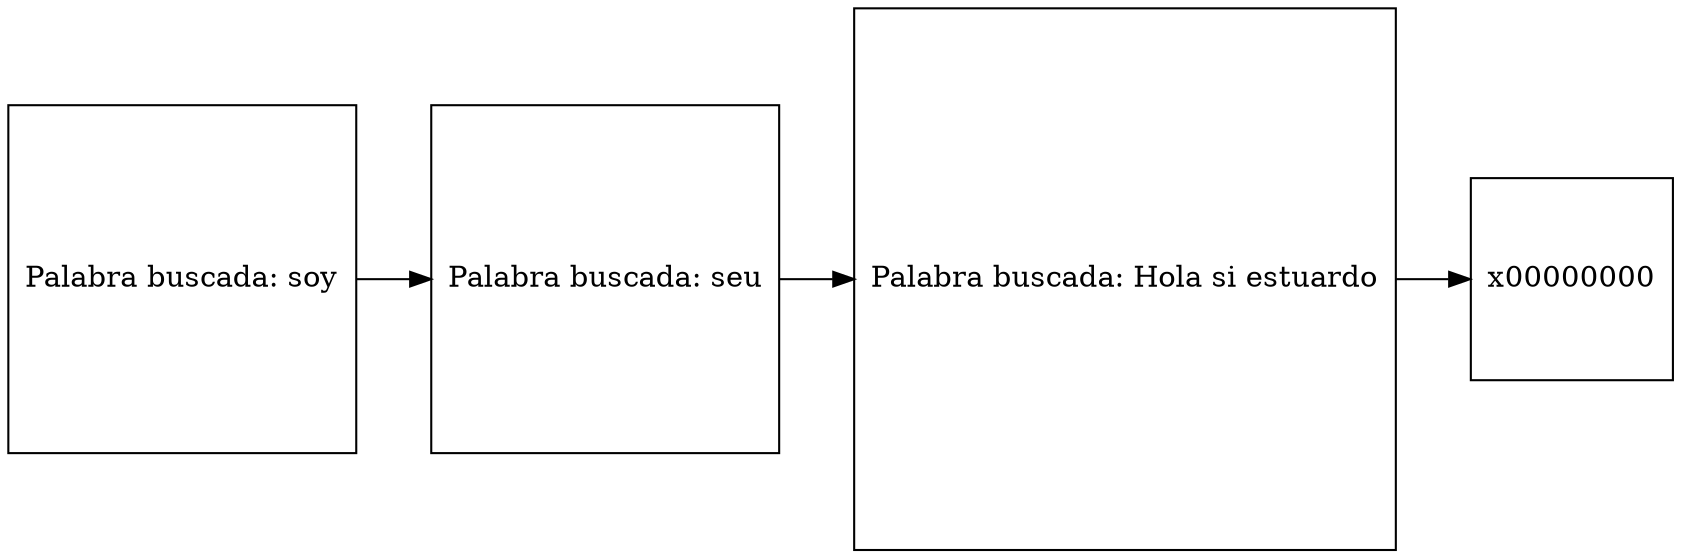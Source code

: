 digraph a{
rankdir = LR;
node[shape = square];
x00B84910[label = "Palabra buscada: soy"];
x00B84910->x00B81BD8;
x00B81BD8[label = "Palabra buscada: seu"];
x00B81BD8->x00B76AA8;
x00B76AA8[label = "Palabra buscada: Hola si estuardo"];
x00B76AA8->x00000000;
}
